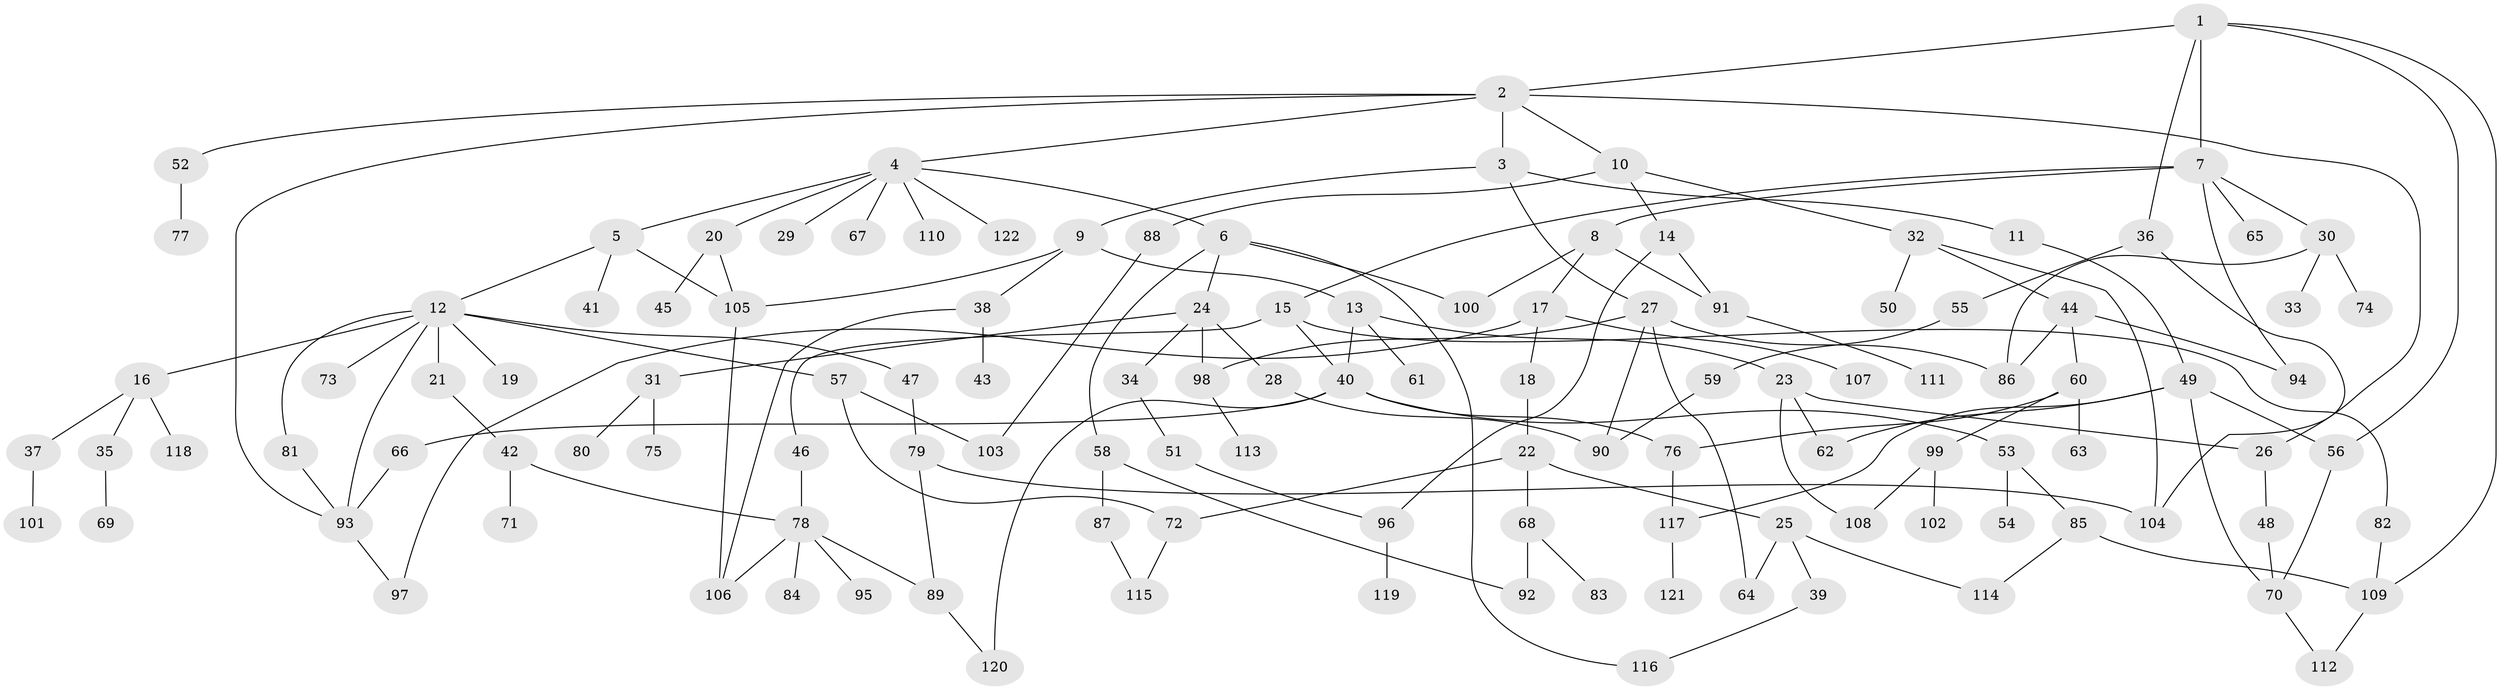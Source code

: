 // coarse degree distribution, {5: 0.04819277108433735, 7: 0.03614457831325301, 6: 0.04819277108433735, 4: 0.1927710843373494, 8: 0.024096385542168676, 2: 0.2289156626506024, 1: 0.27710843373493976, 3: 0.14457831325301204}
// Generated by graph-tools (version 1.1) at 2025/51/02/27/25 19:51:39]
// undirected, 122 vertices, 162 edges
graph export_dot {
graph [start="1"]
  node [color=gray90,style=filled];
  1;
  2;
  3;
  4;
  5;
  6;
  7;
  8;
  9;
  10;
  11;
  12;
  13;
  14;
  15;
  16;
  17;
  18;
  19;
  20;
  21;
  22;
  23;
  24;
  25;
  26;
  27;
  28;
  29;
  30;
  31;
  32;
  33;
  34;
  35;
  36;
  37;
  38;
  39;
  40;
  41;
  42;
  43;
  44;
  45;
  46;
  47;
  48;
  49;
  50;
  51;
  52;
  53;
  54;
  55;
  56;
  57;
  58;
  59;
  60;
  61;
  62;
  63;
  64;
  65;
  66;
  67;
  68;
  69;
  70;
  71;
  72;
  73;
  74;
  75;
  76;
  77;
  78;
  79;
  80;
  81;
  82;
  83;
  84;
  85;
  86;
  87;
  88;
  89;
  90;
  91;
  92;
  93;
  94;
  95;
  96;
  97;
  98;
  99;
  100;
  101;
  102;
  103;
  104;
  105;
  106;
  107;
  108;
  109;
  110;
  111;
  112;
  113;
  114;
  115;
  116;
  117;
  118;
  119;
  120;
  121;
  122;
  1 -- 2;
  1 -- 7;
  1 -- 36;
  1 -- 109;
  1 -- 56;
  2 -- 3;
  2 -- 4;
  2 -- 10;
  2 -- 52;
  2 -- 93;
  2 -- 26;
  3 -- 9;
  3 -- 11;
  3 -- 27;
  4 -- 5;
  4 -- 6;
  4 -- 20;
  4 -- 29;
  4 -- 67;
  4 -- 110;
  4 -- 122;
  5 -- 12;
  5 -- 41;
  5 -- 105;
  6 -- 24;
  6 -- 58;
  6 -- 116;
  6 -- 100;
  7 -- 8;
  7 -- 15;
  7 -- 30;
  7 -- 65;
  7 -- 94;
  8 -- 17;
  8 -- 100;
  8 -- 91;
  9 -- 13;
  9 -- 38;
  9 -- 105;
  10 -- 14;
  10 -- 32;
  10 -- 88;
  11 -- 49;
  12 -- 16;
  12 -- 19;
  12 -- 21;
  12 -- 47;
  12 -- 57;
  12 -- 73;
  12 -- 81;
  12 -- 93;
  13 -- 23;
  13 -- 61;
  13 -- 40;
  14 -- 91;
  14 -- 96;
  15 -- 40;
  15 -- 46;
  15 -- 82;
  16 -- 35;
  16 -- 37;
  16 -- 118;
  17 -- 18;
  17 -- 107;
  17 -- 97;
  18 -- 22;
  20 -- 45;
  20 -- 105;
  21 -- 42;
  22 -- 25;
  22 -- 68;
  22 -- 72;
  23 -- 26;
  23 -- 62;
  23 -- 108;
  24 -- 28;
  24 -- 31;
  24 -- 34;
  24 -- 98;
  25 -- 39;
  25 -- 64;
  25 -- 114;
  26 -- 48;
  27 -- 90;
  27 -- 64;
  27 -- 98;
  27 -- 86;
  28 -- 90;
  30 -- 33;
  30 -- 74;
  30 -- 86;
  31 -- 75;
  31 -- 80;
  32 -- 44;
  32 -- 50;
  32 -- 104;
  34 -- 51;
  35 -- 69;
  36 -- 55;
  36 -- 104;
  37 -- 101;
  38 -- 43;
  38 -- 106;
  39 -- 116;
  40 -- 53;
  40 -- 66;
  40 -- 120;
  40 -- 76;
  42 -- 71;
  42 -- 78;
  44 -- 60;
  44 -- 86;
  44 -- 94;
  46 -- 78;
  47 -- 79;
  48 -- 70;
  49 -- 56;
  49 -- 117;
  49 -- 62;
  49 -- 70;
  51 -- 96;
  52 -- 77;
  53 -- 54;
  53 -- 85;
  55 -- 59;
  56 -- 70;
  57 -- 72;
  57 -- 103;
  58 -- 87;
  58 -- 92;
  59 -- 90;
  60 -- 63;
  60 -- 76;
  60 -- 99;
  66 -- 93;
  68 -- 83;
  68 -- 92;
  70 -- 112;
  72 -- 115;
  76 -- 117;
  78 -- 84;
  78 -- 95;
  78 -- 89;
  78 -- 106;
  79 -- 89;
  79 -- 104;
  81 -- 93;
  82 -- 109;
  85 -- 109;
  85 -- 114;
  87 -- 115;
  88 -- 103;
  89 -- 120;
  91 -- 111;
  93 -- 97;
  96 -- 119;
  98 -- 113;
  99 -- 102;
  99 -- 108;
  105 -- 106;
  109 -- 112;
  117 -- 121;
}
